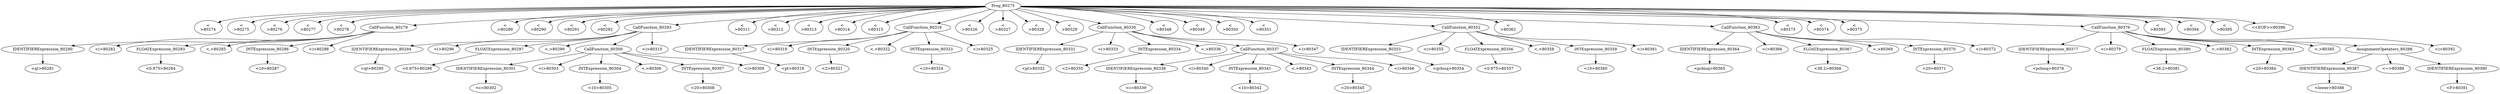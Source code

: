 digraph {

"Prog_80273"->"<
>80274";
"Prog_80273"->"<
>80275";
"Prog_80273"->"<
>80276";
"Prog_80273"->"<
>80277";
"Prog_80273"->"<
>80278";
"Prog_80273"->"CallFunction_80279";
"CallFunction_80279"->"IDENTIFIERExpression_80280";
"IDENTIFIERExpression_80280"->"<qt>80281";
"CallFunction_80279"->"<(>80282";
"CallFunction_80279"->"FLOATExpression_80283";
"FLOATExpression_80283"->"<0.975>80284";
"CallFunction_80279"->"<,>80285";
"CallFunction_80279"->"INTExpression_80286";
"INTExpression_80286"->"<10>80287";
"CallFunction_80279"->"<)>80288";
"Prog_80273"->"<
>80289";
"Prog_80273"->"<
>80290";
"Prog_80273"->"<
>80291";
"Prog_80273"->"<
>80292";
"Prog_80273"->"CallFunction_80293";
"CallFunction_80293"->"IDENTIFIERExpression_80294";
"IDENTIFIERExpression_80294"->"<qt>80295";
"CallFunction_80293"->"<(>80296";
"CallFunction_80293"->"FLOATExpression_80297";
"FLOATExpression_80297"->"<0.975>80298";
"CallFunction_80293"->"<,>80299";
"CallFunction_80293"->"CallFunction_80300";
"CallFunction_80300"->"IDENTIFIERExpression_80301";
"IDENTIFIERExpression_80301"->"<c>80302";
"CallFunction_80300"->"<(>80303";
"CallFunction_80300"->"INTExpression_80304";
"INTExpression_80304"->"<10>80305";
"CallFunction_80300"->"<,>80306";
"CallFunction_80300"->"INTExpression_80307";
"INTExpression_80307"->"<20>80308";
"CallFunction_80300"->"<)>80309";
"CallFunction_80293"->"<)>80310";
"Prog_80273"->"<
>80311";
"Prog_80273"->"<
>80312";
"Prog_80273"->"<
>80313";
"Prog_80273"->"<
>80314";
"Prog_80273"->"<
>80315";
"Prog_80273"->"CallFunction_80316";
"CallFunction_80316"->"IDENTIFIERExpression_80317";
"IDENTIFIERExpression_80317"->"<pt>80318";
"CallFunction_80316"->"<(>80319";
"CallFunction_80316"->"INTExpression_80320";
"INTExpression_80320"->"<2>80321";
"CallFunction_80316"->"<,>80322";
"CallFunction_80316"->"INTExpression_80323";
"INTExpression_80323"->"<10>80324";
"CallFunction_80316"->"<)>80325";
"Prog_80273"->"<
>80326";
"Prog_80273"->"<
>80327";
"Prog_80273"->"<
>80328";
"Prog_80273"->"<
>80329";
"Prog_80273"->"CallFunction_80330";
"CallFunction_80330"->"IDENTIFIERExpression_80331";
"IDENTIFIERExpression_80331"->"<pt>80332";
"CallFunction_80330"->"<(>80333";
"CallFunction_80330"->"INTExpression_80334";
"INTExpression_80334"->"<2>80335";
"CallFunction_80330"->"<,>80336";
"CallFunction_80330"->"CallFunction_80337";
"CallFunction_80337"->"IDENTIFIERExpression_80338";
"IDENTIFIERExpression_80338"->"<c>80339";
"CallFunction_80337"->"<(>80340";
"CallFunction_80337"->"INTExpression_80341";
"INTExpression_80341"->"<10>80342";
"CallFunction_80337"->"<,>80343";
"CallFunction_80337"->"INTExpression_80344";
"INTExpression_80344"->"<20>80345";
"CallFunction_80337"->"<)>80346";
"CallFunction_80330"->"<)>80347";
"Prog_80273"->"<
>80348";
"Prog_80273"->"<
>80349";
"Prog_80273"->"<
>80350";
"Prog_80273"->"<
>80351";
"Prog_80273"->"CallFunction_80352";
"CallFunction_80352"->"IDENTIFIERExpression_80353";
"IDENTIFIERExpression_80353"->"<qchisq>80354";
"CallFunction_80352"->"<(>80355";
"CallFunction_80352"->"FLOATExpression_80356";
"FLOATExpression_80356"->"<0.975>80357";
"CallFunction_80352"->"<,>80358";
"CallFunction_80352"->"INTExpression_80359";
"INTExpression_80359"->"<10>80360";
"CallFunction_80352"->"<)>80361";
"Prog_80273"->"<
>80362";
"Prog_80273"->"CallFunction_80363";
"CallFunction_80363"->"IDENTIFIERExpression_80364";
"IDENTIFIERExpression_80364"->"<pchisq>80365";
"CallFunction_80363"->"<(>80366";
"CallFunction_80363"->"FLOATExpression_80367";
"FLOATExpression_80367"->"<38.2>80368";
"CallFunction_80363"->"<,>80369";
"CallFunction_80363"->"INTExpression_80370";
"INTExpression_80370"->"<20>80371";
"CallFunction_80363"->"<)>80372";
"Prog_80273"->"<
>80373";
"Prog_80273"->"<
>80374";
"Prog_80273"->"<
>80375";
"Prog_80273"->"CallFunction_80376";
"CallFunction_80376"->"IDENTIFIERExpression_80377";
"IDENTIFIERExpression_80377"->"<pchisq>80378";
"CallFunction_80376"->"<(>80379";
"CallFunction_80376"->"FLOATExpression_80380";
"FLOATExpression_80380"->"<38.2>80381";
"CallFunction_80376"->"<,>80382";
"CallFunction_80376"->"INTExpression_80383";
"INTExpression_80383"->"<20>80384";
"CallFunction_80376"->"<,>80385";
"CallFunction_80376"->"AssignmentOpetators_80386";
"AssignmentOpetators_80386"->"IDENTIFIERExpression_80387";
"IDENTIFIERExpression_80387"->"<lower>80388";
"AssignmentOpetators_80386"->"<=>80389";
"AssignmentOpetators_80386"->"IDENTIFIERExpression_80390";
"IDENTIFIERExpression_80390"->"<F>80391";
"CallFunction_80376"->"<)>80392";
"Prog_80273"->"<
>80393";
"Prog_80273"->"<
>80394";
"Prog_80273"->"<
>80395";
"Prog_80273"->"<<EOF>>80396";
}
